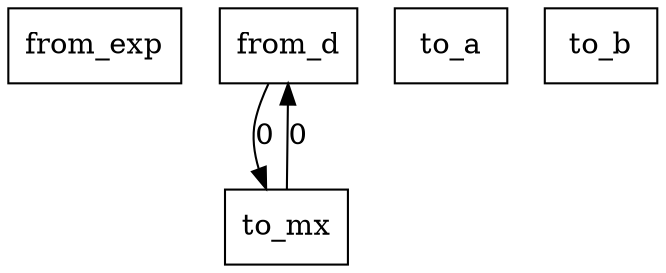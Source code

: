 digraph {
    graph [rankdir=TB
          ,bgcolor=transparent];
    node [shape=box
         ,fillcolor=white
         ,style=filled];
    0 [label=<from_exp>];
    1 [label=<from_d>];
    2 [label=<to_a>];
    3 [label=<to_b>];
    4 [label=<to_mx>];
    1 -> 4 [label=0];
    4 -> 1 [label=0];
}